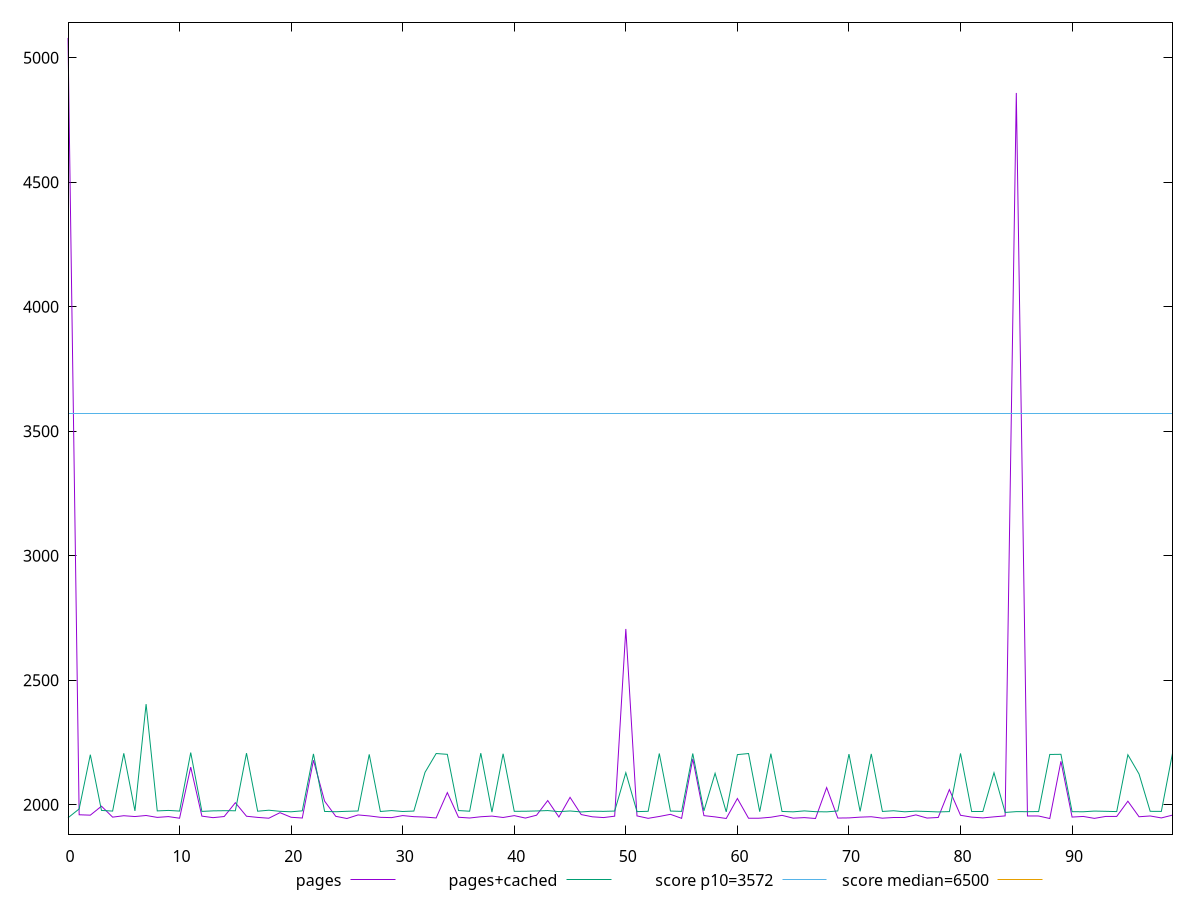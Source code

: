 reset

$pages <<EOF
0 5079.971500000001
1 1960.074
2 1958.4734999999998
3 1994.54
4 1950.5459999999998
5 1956.238
6 1952.917
7 1957.1359999999997
8 1949.5615000000003
9 1952.745
10 1946.192
11 2151.445
12 1954.62
13 1948.4969999999998
14 1953.0035
15 2008.4645
16 1954.143
17 1949.4845
18 1946.2415
19 1968.46
20 1950.0155
21 1947.0285
22 2179.083
23 2014.8559999999998
24 1953.7914999999998
25 1945.067
26 1959.437
27 1955.4225
28 1949.8395
29 1948.591
30 1956.8079999999998
31 1952.4404999999997
32 1950.8035
33 1947.311
34 2049.086
35 1950.1339999999998
36 1947.0610000000001
37 1952.103
38 1954.758
39 1949.1685
40 1956.617
41 1946.8185
42 1958.348
43 2017.1655
44 1951.114
45 2030.041
46 1960.897
47 1951.9164999999998
48 1948.8220000000001
49 1954.4120000000003
50 2706.316
51 1955.5169999999998
52 1945.7800000000002
53 1953.2419999999997
54 1961.839
55 1945.761
56 2184.5629999999996
57 1956.595
58 1951.554
59 1945.1889999999999
60 2025.4515000000001
61 1946.0385
62 1946.2955
63 1950.1400000000003
64 1957.7359999999999
65 1946.4115
66 1948.6460000000002
67 1945.1764999999998
68 2069.29
69 1946.8745
70 1947.4720000000002
71 1950.5585
72 1952.1359999999997
73 1946.4270000000001
74 1948.2785
75 1948.2939999999999
76 1959.568
77 1946.8444999999997
78 1949.2399999999998
79 2061.21
80 1958.033
81 1950.6465000000003
82 1947.4955
83 1951.7285
84 1955.5199999999995
85 4858.986999999999
86 1955.3194999999998
87 1955.0875000000003
88 1945.0035000000003
89 2174.885
90 1950.8385
91 1953.324
92 1945.6305
93 1953.2625000000003
94 1953.3609999999999
95 2014.526
96 1952.129
97 1955.2455
98 1947.3754999999996
99 1958.638
EOF

$pagesCached <<EOF
0 1947.971
1 1983.4580000000003
2 2201.3469999999998
3 1977.4782
4 1974.8748
5 2206.90985
6 1975.5115
7 2404.5526000000004
8 1975.5720999999999
9 1977.5037000000002
10 1974.8827999999999
11 2209.8149500000004
12 1973.5712999999996
13 1975.7567000000004
14 1976.3939999999998
15 1976.2186000000002
16 2207.5759000000003
17 1974.3355999999999
18 1978.3958000000002
19 1973.938
20 1972.0566999999999
21 1975.8334999999997
22 2204.60385
23 1973.4146999999998
24 1972.2595
25 1973.9708999999996
26 1975.2814999999998
27 2202.54185
28 1973.2385
29 1976.8638
30 1973.2250000000004
31 1974.9700999999998
32 2130.4813999999997
33 2206.02145
34 2202.76645
35 1976.9676999999997
36 1974.3193000000003
37 2207.44505
38 1970.7199
39 2205.172
40 1973.9741999999997
41 1974.2386000000001
42 1975.3463000000002
43 1976.9177999999997
44 1972.6753999999999
45 1975.3172000000002
46 1971.4368
47 1974.3283999999996
48 1973.7642
49 1974.9472999999998
50 2129.0755
51 1972.6801
52 1973.994
53 2206.0557999999996
54 1975.0013999999996
55 1973.7142999999996
56 2206.01295
57 1975.6816
58 2126.6225999999997
59 1971.5877
60 2201.6222
61 2206.04715
62 1972.4742999999999
63 2205.4764999999998
64 1973.3860000000002
65 1971.8380000000002
66 1975.6491000000003
67 1972.5080999999996
68 1971.7015000000001
69 1975.4006
70 2203.79325
71 1973.6561000000002
72 2204.5562
73 1973.4154999999996
74 1976.2060999999999
75 1972.0216999999998
76 1974.5679000000002
77 1973.2932
78 1971.4807999999996
79 1972.766
80 2206.46825
81 1973.0473999999995
82 1973.1417999999996
83 2128.8442999999997
84 1969.4292
85 1972.6455
86 1972.4487
87 1973.0254999999997
88 2202.2654
89 2202.8829
90 1972.4827
91 1972.1019999999999
92 1974.9399
93 1973.9383999999998
94 1972.8372000000004
95 2201.0387
96 2123.8441000000003
97 1973.9286000000002
98 1973.5448000000001
99 2207.08875
EOF

set key outside below
set xrange [0:99]
set yrange [1882.3041400000002:5142.67086]
set terminal svg size 640, 500 enhanced background rgb 'white'
set output "report_00007_2020-12-11T15:55:29.892Z/first-cpu-idle/comparison/line/1_vs_2.svg"

plot $pages title "pages" with line, \
     $pagesCached title "pages+cached" with line, \
     3572 title "score p10=3572", \
     6500 title "score median=6500"

reset

